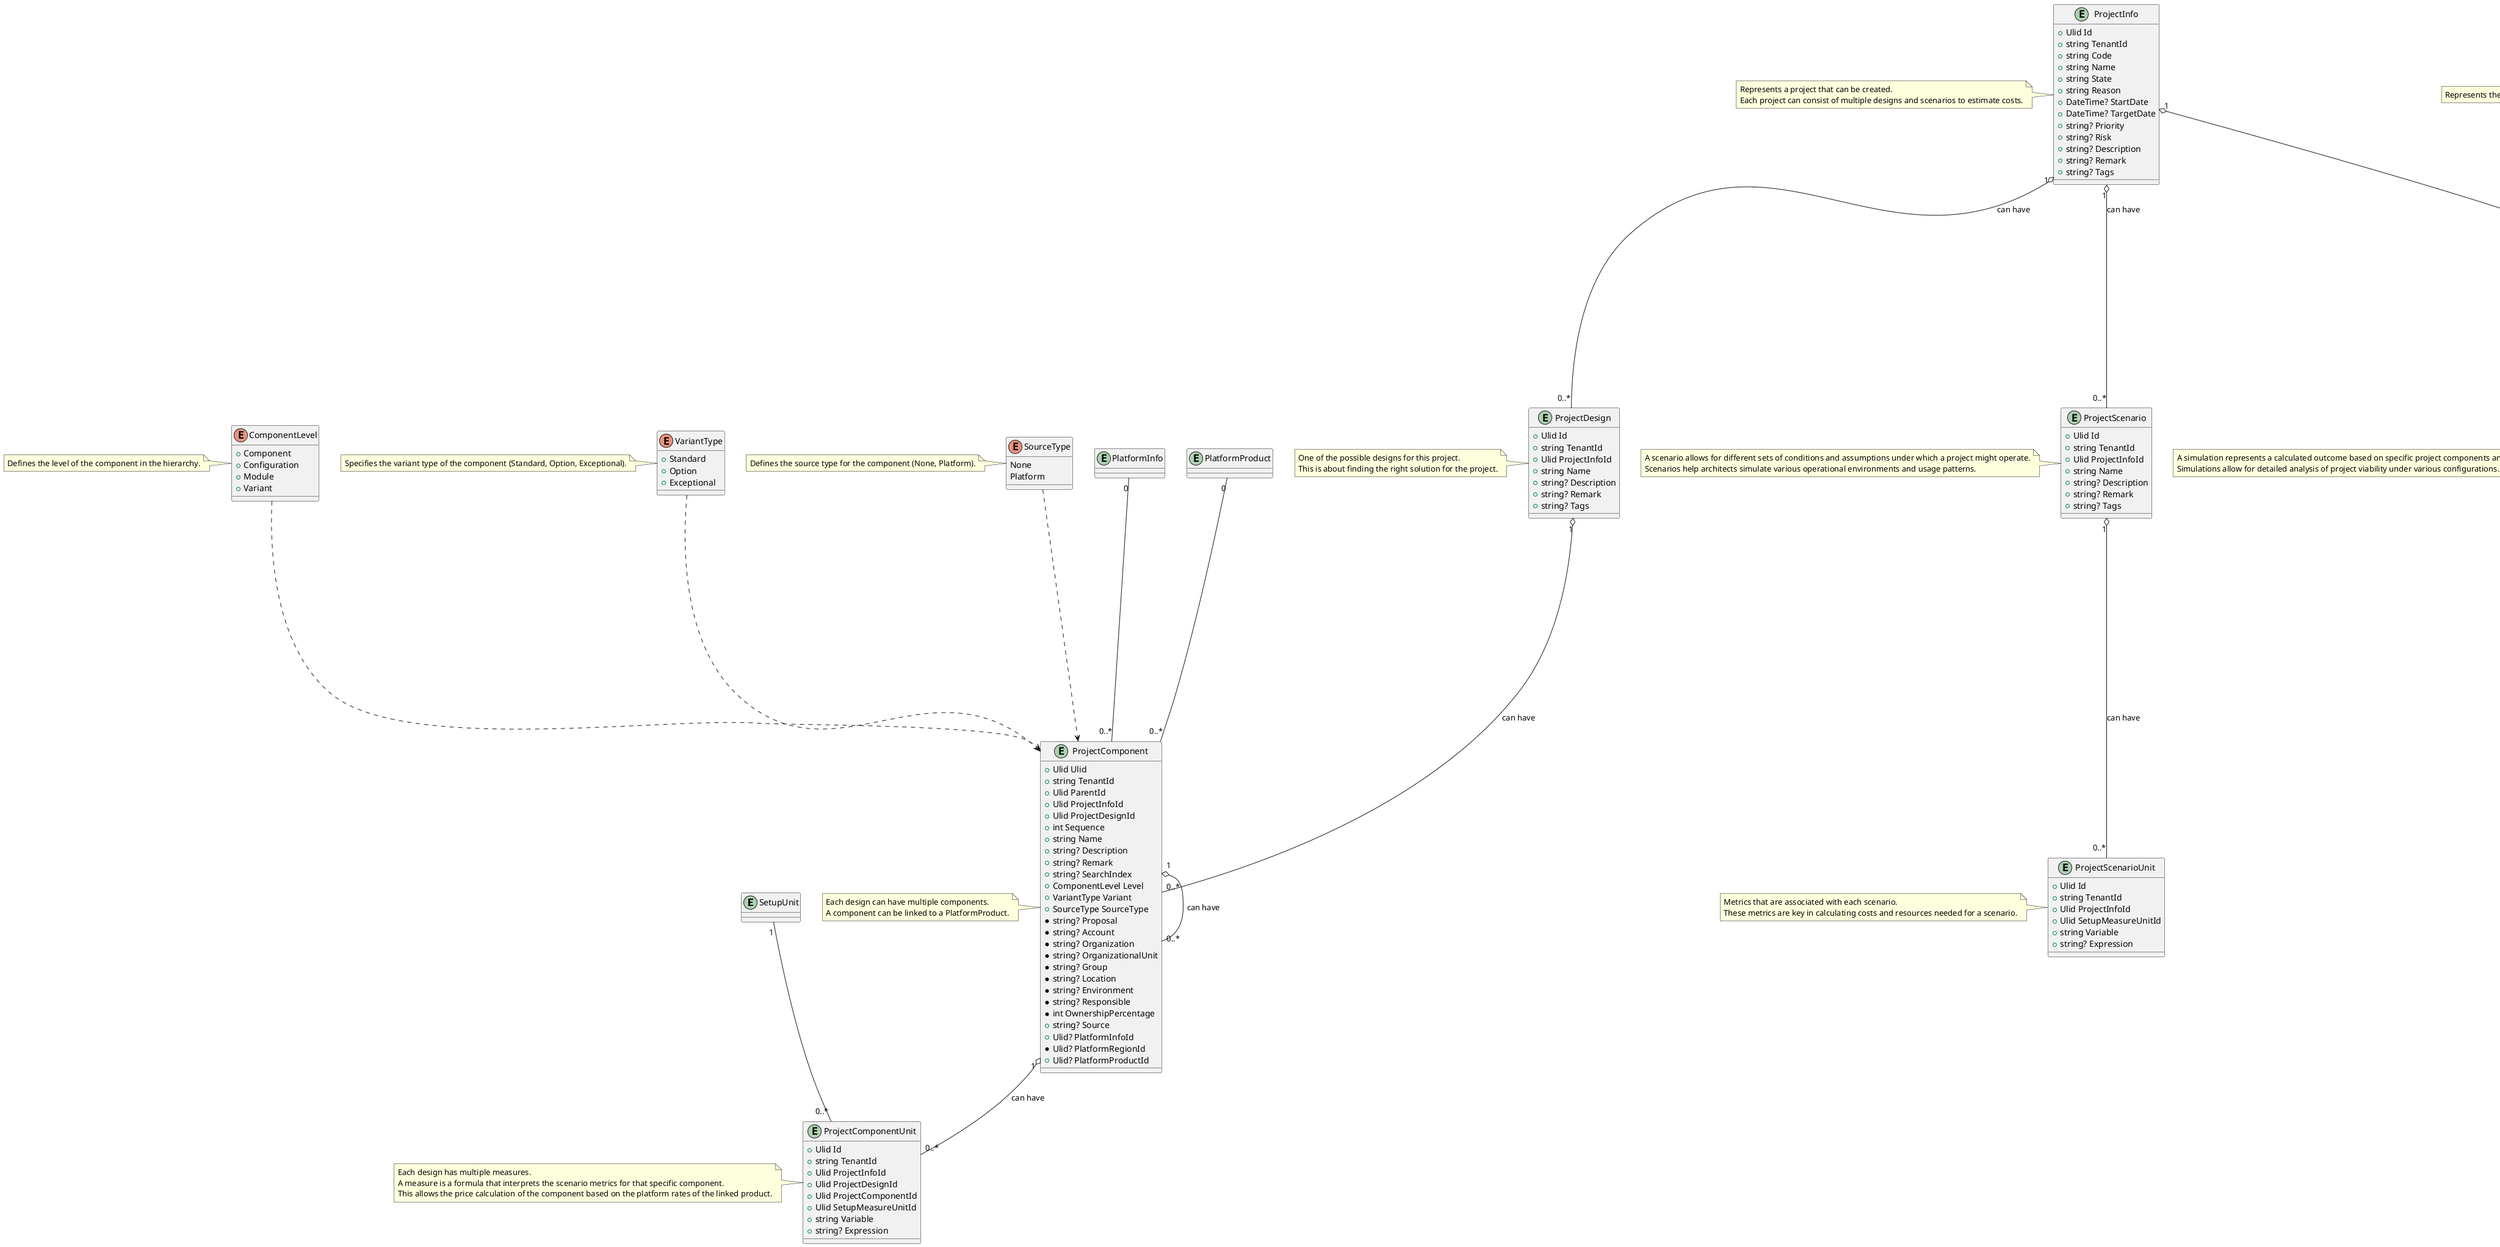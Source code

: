 @startuml Project CD

entity SetupUnit { 
}

entity PlatformInfo { 
}

entity PlatformProduct { 
}

entity ProjectInfo {
    + Ulid Id
    + string TenantId
    + string Code
    + string Name
    + string State
    + string Reason
    + DateTime? StartDate
    + DateTime? TargetDate
    + string? Priority
    + string? Risk
    + string? Description
    + string? Remark
    + string? Tags
}

note left
    Represents a project that can be created. 
    Each project can consist of multiple designs and scenarios to estimate costs.
end note

entity ProjectDesign {
    + Ulid Id
    + string TenantId
    + Ulid ProjectInfoId
    + string Name
    + string? Description
    + string? Remark
    + string? Tags
}

ProjectInfo "1" o-- "0..*" ProjectDesign : "can have"

note left
    One of the possible designs for this project.
    This is about finding the right solution for the project.
end note

entity ProjectComponent {
    + Ulid Ulid
    + string TenantId
    + Ulid ParentId
    + Ulid ProjectInfoId
    + Ulid ProjectDesignId
    + int Sequence
    + string Name
    + string? Description
    + string? Remark
    + string? SearchIndex
    + ComponentLevel Level
    + VariantType Variant
    + SourceType SourceType
    * string? Proposal
    * string? Account
    * string? Organization
    * string? OrganizationalUnit
    * string? Group
    * string? Location
    * string? Environment
    * string? Responsible
    * int OwnershipPercentage
    + string? Source
    + Ulid? PlatformInfoId
    * Ulid? PlatformRegionId
    + Ulid? PlatformProductId
}

ProjectDesign "1" o-- "0..*" ProjectComponent : "can have"
ProjectComponent "1" o-- "0..*" ProjectComponent : "can have"
PlatformInfo "0" -- "0..*" ProjectComponent
PlatformProduct "0" -- "0..*" ProjectComponent

note left
    Each design can have multiple components.
    A component can be linked to a PlatformProduct.
end note

enum ComponentLevel {
    + Component
    + Configuration
    + Module
    + Variant
}

ComponentLevel ..> ProjectComponent

note left
    Defines the level of the component in the hierarchy.
end note

enum VariantType {
    + Standard
    + Option
    + Exceptional
}

VariantType ..> ProjectComponent

note left
    Specifies the variant type of the component (Standard, Option, Exceptional).
end note

enum SourceType {
    None
    Platform
}

SourceType ..> ProjectComponent

note left
    Defines the source type for the component (None, Platform).
end note

entity ProjectComponentUnit {
    + Ulid Id
    + string TenantId
    + Ulid ProjectInfoId
    + Ulid ProjectDesignId
    + Ulid ProjectComponentId
    + Ulid SetupMeasureUnitId
    + string Variable
    + string? Expression
}

ProjectComponent "1" o-- "0..*" ProjectComponentUnit : "can have"
SetupUnit "1" -- "0..*" ProjectComponentUnit

note left
    Each design has multiple measures.
    A measure is a formula that interprets the scenario metrics for that specific component.
    This allows the price calculation of the component based on the platform rates of the linked product.
end note

entity ProjectScenario {
    + Ulid Id
    + string TenantId
    + Ulid ProjectInfoId
    + string Name
    + string? Description
    + string? Remark
    + string? Tags
}

ProjectInfo "1" o-- "0..*" ProjectScenario : "can have"

note left
    A scenario allows for different sets of conditions and assumptions under which a project might operate.
    Scenarios help architects simulate various operational environments and usage patterns.
end note

entity ProjectScenarioUnit {
    + Ulid Id
    + string TenantId
    + Ulid ProjectInfoId
    + Ulid SetupMeasureUnitId
    + string Variable
    + string? Expression
}

ProjectScenario "1" o-- "0..*" ProjectScenarioUnit : "can have"

note left
    Metrics that are associated with each scenario.
    These metrics are key in calculating costs and resources needed for a scenario.
end note

entity ProjectSimulationInfo {
    + Ulid Id
    + string TenantId
    + Ulid ProjectInfoId
    + string Name
    + string? Description
    + string? Remark
    + string? Tags
}

ProjectInfo "1" o-- "0..*" ProjectSimulationInfo : "can have"

note left
    A simulation represents a calculated outcome based on specific project components and scenarios.
    Simulations allow for detailed analysis of project viability under various configurations.
end note

entity ProjectSimEntry {
    + Ulid Id
    + string TenantId
    + Ulid ProjectInfoId
    + string ProjectInfoName
    + Ulid ProjectDesignId
    + string ProjectDesignName
    + Ulid ProjectComponentId
    + string ProjectComponentName
    + Ulid PlatformInfoId
    + string PlatformInfoName
    + Ulid PlatformProductId
    + string PlatformProductName
    + Ulid ProjectScenarioId
    + string ProjectScenarioName

    * string? Proposal
    * string? Account
    * string? Organization
    * string? OrganizationalUnit
    * string? Group
    * string? Location
    * string? Environment
    * string? Responsible
    * int OwnershipPercentage
    
    + SourceType SourceType
    + string? Source
    + Ulid? PlatformInfoId
    + Ulid? PlatformRegionId
    + Ulid? PlatformProductId

    + decimal Quantity
    + decimal RetailPrice
    + decimal UnitPrice
    + decimal EntryCost
    + int Owned
    + decimal OwnCost
}

ProjectSimInfo "1" o-- "0..*" ProjectSimEntry : "can have"

note left
    Represents the cost estimate for a component in a project simulation.
end note